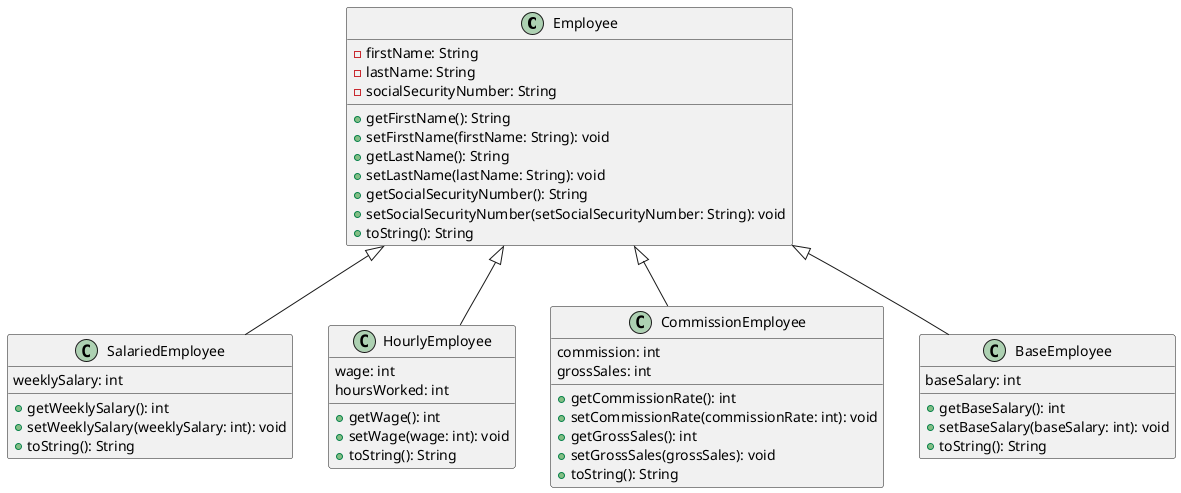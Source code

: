 @startuml
Employee <|-- SalariedEmployee
Employee <|-- HourlyEmployee
Employee <|-- CommissionEmployee
Employee <|-- BaseEmployee

class Employee{
-firstName: String
-lastName: String
-socialSecurityNumber: String


+getFirstName(): String
+setFirstName(firstName: String): void
+getLastName(): String
+setLastName(lastName: String): void
+getSocialSecurityNumber(): String
+setSocialSecurityNumber(setSocialSecurityNumber: String): void
+toString(): String
}

class SalariedEmployee{
weeklySalary: int

+getWeeklySalary(): int
+setWeeklySalary(weeklySalary: int): void
+toString(): String
}

class HourlyEmployee{
wage: int
hoursWorked: int

+getWage(): int
+setWage(wage: int): void
+toString(): String
}

class CommissionEmployee{
commission: int
grossSales: int

+getCommissionRate(): int
+setCommissionRate(commissionRate: int): void
+getGrossSales(): int
+setGrossSales(grossSales): void
+toString(): String
}

class BaseEmployee{
baseSalary: int

+getBaseSalary(): int
+setBaseSalary(baseSalary: int): void
+toString(): String

}

@enduml